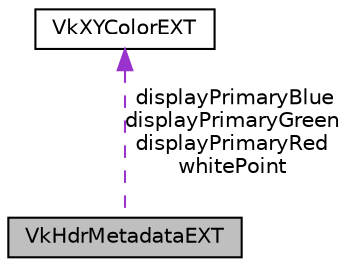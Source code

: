 digraph "VkHdrMetadataEXT"
{
 // LATEX_PDF_SIZE
  edge [fontname="Helvetica",fontsize="10",labelfontname="Helvetica",labelfontsize="10"];
  node [fontname="Helvetica",fontsize="10",shape=record];
  Node1 [label="VkHdrMetadataEXT",height=0.2,width=0.4,color="black", fillcolor="grey75", style="filled", fontcolor="black",tooltip=" "];
  Node2 -> Node1 [dir="back",color="darkorchid3",fontsize="10",style="dashed",label=" displayPrimaryBlue\ndisplayPrimaryGreen\ndisplayPrimaryRed\nwhitePoint" ];
  Node2 [label="VkXYColorEXT",height=0.2,width=0.4,color="black", fillcolor="white", style="filled",URL="$db/d1f/structVkXYColorEXT.html",tooltip=" "];
}
